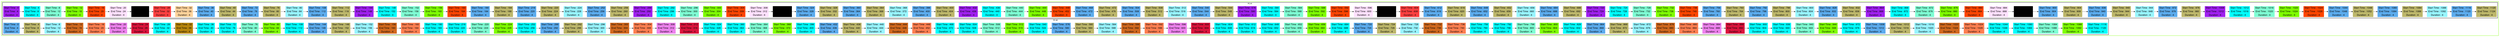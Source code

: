 digraph G {

fontname="Helvetica,Arial,sans-serif"
node [fontname="Helvetica,Arial,sans-serif"]
edge [fontname="Helvetica,Arial,sans-serif"]
graph [rankdir = "LR"];
node [fontsize = "20" shape = "ellipse"];

    subgraph cluster_Mod_0{
        color =chartreuse
        style = bold
        subgraph cluster_0{
           node [style=filled]
           color = black


            "node88" [
               label = "Start Time : 0 | End Time : 4 | Duration : 4"
               shape = "record"
               color = x11purple
            ]

            "node32" [
               label = "Start Time : 4 | End Time : 8 | Duration : 4"
               shape = "record"
               color = aqua
            ]

            "node64" [
               label = "Start Time : 8 | End Time : 12 | Duration : 4"
               shape = "record"
               color = aquamarine
            ]

            "node123" [
               label = "Start Time : 12 | End Time : 16 | Duration : 4"
               shape = "record"
               color = chartreuse
            ]

            "node80" [
               label = "Start Time : 16 | End Time : 20 | Duration : 4"
               shape = "record"
               color = orangered1
            ]

            "node96" [
               label = "Start Time : 20 | End Time : 24 | Duration : 4"
               shape = "record"
               color = thistle1
            ]

            "node155" [
               label = "Start Time : 24 | End Time : 28 | Duration : 4"
               shape = "record"
               color = cornflower
            ]

            "node104" [
               label = "Start Time : 28 | End Time : 32 | Duration : 4"
               shape = "record"
               color = brown1
            ]

            "node106" [
               label = "Start Time : 32 | End Time : 36 | Duration : 4"
               shape = "record"
               color = burlywood1
            ]

            "node1" [
               label = "Start Time : 36 | End Time : 40 | Duration : 4"
               shape = "record"
               color = steelblue2
            ]

            "node167" [
               label = "Start Time : 40 | End Time : 44 | Duration : 4"
               shape = "record"
               color = darkkhaki
            ]

            "node2" [
               label = "Start Time : 72 | End Time : 76 | Duration : 4"
               shape = "record"
               color = steelblue2
            ]

            "node168" [
               label = "Start Time : 76 | End Time : 80 | Duration : 4"
               shape = "record"
               color = darkkhaki
            ]

            "node108" [
               label = "Start Time : 80 | End Time : 84 | Duration : 4"
               shape = "record"
               color = cadetblue1
            ]

            "node3" [
               label = "Start Time : 108 | End Time : 112 | Duration : 4"
               shape = "record"
               color = steelblue2
            ]

            "node169" [
               label = "Start Time : 112 | End Time : 116 | Duration : 4"
               shape = "record"
               color = darkkhaki
            ]

            "node89" [
               label = "Start Time : 144 | End Time : 148 | Duration : 4"
               shape = "record"
               color = x11purple
            ]

            "node36" [
               label = "Start Time : 148 | End Time : 152 | Duration : 4"
               shape = "record"
               color = aqua
            ]

            "node66" [
               label = "Start Time : 152 | End Time : 156 | Duration : 4"
               shape = "record"
               color = aquamarine
            ]

            "node125" [
               label = "Start Time : 156 | End Time : 160 | Duration : 4"
               shape = "record"
               color = chartreuse
            ]

            "node81" [
               label = "Start Time : 160 | End Time : 164 | Duration : 4"
               shape = "record"
               color = orangered1
            ]

            "node5" [
               label = "Start Time : 180 | End Time : 184 | Duration : 4"
               shape = "record"
               color = steelblue2
            ]

            "node171" [
               label = "Start Time : 184 | End Time : 188 | Duration : 4"
               shape = "record"
               color = darkkhaki
            ]

            "node6" [
               label = "Start Time : 216 | End Time : 220 | Duration : 4"
               shape = "record"
               color = steelblue2
            ]

            "node172" [
               label = "Start Time : 220 | End Time : 224 | Duration : 4"
               shape = "record"
               color = darkkhaki
            ]

            "node110" [
               label = "Start Time : 224 | End Time : 228 | Duration : 4"
               shape = "record"
               color = cadetblue1
            ]

            "node7" [
               label = "Start Time : 252 | End Time : 256 | Duration : 4"
               shape = "record"
               color = steelblue2
            ]

            "node173" [
               label = "Start Time : 256 | End Time : 260 | Duration : 4"
               shape = "record"
               color = darkkhaki
            ]

            "node90" [
               label = "Start Time : 288 | End Time : 292 | Duration : 4"
               shape = "record"
               color = x11purple
            ]

            "node40" [
               label = "Start Time : 292 | End Time : 296 | Duration : 4"
               shape = "record"
               color = aqua
            ]

            "node68" [
               label = "Start Time : 296 | End Time : 300 | Duration : 4"
               shape = "record"
               color = aquamarine
            ]

            "node127" [
               label = "Start Time : 300 | End Time : 304 | Duration : 4"
               shape = "record"
               color = chartreuse
            ]

            "node82" [
               label = "Start Time : 304 | End Time : 308 | Duration : 4"
               shape = "record"
               color = orangered1
            ]

            "node97" [
               label = "Start Time : 308 | End Time : 312 | Duration : 4"
               shape = "record"
               color = thistle1
            ]

            "node156" [
               label = "Start Time : 312 | End Time : 316 | Duration : 4"
               shape = "record"
               color = cornflower
            ]

            "node9" [
               label = "Start Time : 324 | End Time : 328 | Duration : 4"
               shape = "record"
               color = steelblue2
            ]

            "node175" [
               label = "Start Time : 328 | End Time : 332 | Duration : 4"
               shape = "record"
               color = darkkhaki
            ]

            "node10" [
               label = "Start Time : 360 | End Time : 364 | Duration : 4"
               shape = "record"
               color = steelblue2
            ]

            "node176" [
               label = "Start Time : 364 | End Time : 368 | Duration : 4"
               shape = "record"
               color = darkkhaki
            ]

            "node112" [
               label = "Start Time : 368 | End Time : 372 | Duration : 4"
               shape = "record"
               color = cadetblue1
            ]

            "node11" [
               label = "Start Time : 396 | End Time : 400 | Duration : 4"
               shape = "record"
               color = steelblue2
            ]

            "node177" [
               label = "Start Time : 400 | End Time : 404 | Duration : 4"
               shape = "record"
               color = darkkhaki
            ]

            "node91" [
               label = "Start Time : 432 | End Time : 436 | Duration : 4"
               shape = "record"
               color = x11purple
            ]

            "node44" [
               label = "Start Time : 436 | End Time : 440 | Duration : 4"
               shape = "record"
               color = aqua
            ]

            "node70" [
               label = "Start Time : 440 | End Time : 444 | Duration : 4"
               shape = "record"
               color = aquamarine
            ]

            "node129" [
               label = "Start Time : 444 | End Time : 448 | Duration : 4"
               shape = "record"
               color = chartreuse
            ]

            "node83" [
               label = "Start Time : 448 | End Time : 452 | Duration : 4"
               shape = "record"
               color = orangered1
            ]

            "node13" [
               label = "Start Time : 468 | End Time : 472 | Duration : 4"
               shape = "record"
               color = steelblue2
            ]

            "node179" [
               label = "Start Time : 472 | End Time : 476 | Duration : 4"
               shape = "record"
               color = darkkhaki
            ]

            "node14" [
               label = "Start Time : 504 | End Time : 508 | Duration : 4"
               shape = "record"
               color = steelblue2
            ]

            "node180" [
               label = "Start Time : 508 | End Time : 512 | Duration : 4"
               shape = "record"
               color = darkkhaki
            ]

            "node114" [
               label = "Start Time : 512 | End Time : 516 | Duration : 4"
               shape = "record"
               color = cadetblue1
            ]

            "node15" [
               label = "Start Time : 540 | End Time : 544 | Duration : 4"
               shape = "record"
               color = steelblue2
            ]

            "node181" [
               label = "Start Time : 544 | End Time : 548 | Duration : 4"
               shape = "record"
               color = darkkhaki
            ]

            "node92" [
               label = "Start Time : 576 | End Time : 580 | Duration : 4"
               shape = "record"
               color = x11purple
            ]

            "node48" [
               label = "Start Time : 580 | End Time : 584 | Duration : 4"
               shape = "record"
               color = aqua
            ]

            "node72" [
               label = "Start Time : 584 | End Time : 588 | Duration : 4"
               shape = "record"
               color = aquamarine
            ]

            "node131" [
               label = "Start Time : 588 | End Time : 592 | Duration : 4"
               shape = "record"
               color = chartreuse
            ]

            "node84" [
               label = "Start Time : 592 | End Time : 596 | Duration : 4"
               shape = "record"
               color = orangered1
            ]

            "node98" [
               label = "Start Time : 596 | End Time : 600 | Duration : 4"
               shape = "record"
               color = thistle1
            ]

            "node157" [
               label = "Start Time : 600 | End Time : 604 | Duration : 4"
               shape = "record"
               color = cornflower
            ]

            "node105" [
               label = "Start Time : 604 | End Time : 608 | Duration : 4"
               shape = "record"
               color = brown1
            ]

            "node17" [
               label = "Start Time : 612 | End Time : 616 | Duration : 4"
               shape = "record"
               color = steelblue2
            ]

            "node183" [
               label = "Start Time : 616 | End Time : 620 | Duration : 4"
               shape = "record"
               color = darkkhaki
            ]

            "node18" [
               label = "Start Time : 648 | End Time : 652 | Duration : 4"
               shape = "record"
               color = steelblue2
            ]

            "node184" [
               label = "Start Time : 652 | End Time : 656 | Duration : 4"
               shape = "record"
               color = darkkhaki
            ]

            "node116" [
               label = "Start Time : 656 | End Time : 660 | Duration : 4"
               shape = "record"
               color = cadetblue1
            ]

            "node19" [
               label = "Start Time : 684 | End Time : 688 | Duration : 4"
               shape = "record"
               color = steelblue2
            ]

            "node185" [
               label = "Start Time : 688 | End Time : 692 | Duration : 4"
               shape = "record"
               color = darkkhaki
            ]

            "node93" [
               label = "Start Time : 720 | End Time : 724 | Duration : 4"
               shape = "record"
               color = x11purple
            ]

            "node52" [
               label = "Start Time : 724 | End Time : 728 | Duration : 4"
               shape = "record"
               color = aqua
            ]

            "node74" [
               label = "Start Time : 728 | End Time : 732 | Duration : 4"
               shape = "record"
               color = aquamarine
            ]

            "node133" [
               label = "Start Time : 732 | End Time : 736 | Duration : 4"
               shape = "record"
               color = chartreuse
            ]

            "node85" [
               label = "Start Time : 736 | End Time : 740 | Duration : 4"
               shape = "record"
               color = orangered1
            ]

            "node21" [
               label = "Start Time : 756 | End Time : 760 | Duration : 4"
               shape = "record"
               color = steelblue2
            ]

            "node187" [
               label = "Start Time : 760 | End Time : 764 | Duration : 4"
               shape = "record"
               color = darkkhaki
            ]

            "node22" [
               label = "Start Time : 792 | End Time : 796 | Duration : 4"
               shape = "record"
               color = steelblue2
            ]

            "node188" [
               label = "Start Time : 796 | End Time : 800 | Duration : 4"
               shape = "record"
               color = darkkhaki
            ]

            "node118" [
               label = "Start Time : 800 | End Time : 804 | Duration : 4"
               shape = "record"
               color = cadetblue1
            ]

            "node23" [
               label = "Start Time : 828 | End Time : 832 | Duration : 4"
               shape = "record"
               color = steelblue2
            ]

            "node189" [
               label = "Start Time : 832 | End Time : 836 | Duration : 4"
               shape = "record"
               color = darkkhaki
            ]

            "node94" [
               label = "Start Time : 864 | End Time : 868 | Duration : 4"
               shape = "record"
               color = x11purple
            ]

            "node56" [
               label = "Start Time : 868 | End Time : 872 | Duration : 4"
               shape = "record"
               color = aqua
            ]

            "node76" [
               label = "Start Time : 872 | End Time : 876 | Duration : 4"
               shape = "record"
               color = aquamarine
            ]

            "node135" [
               label = "Start Time : 876 | End Time : 880 | Duration : 4"
               shape = "record"
               color = chartreuse
            ]

            "node86" [
               label = "Start Time : 880 | End Time : 884 | Duration : 4"
               shape = "record"
               color = orangered1
            ]

            "node99" [
               label = "Start Time : 884 | End Time : 888 | Duration : 4"
               shape = "record"
               color = thistle1
            ]

            "node158" [
               label = "Start Time : 888 | End Time : 892 | Duration : 4"
               shape = "record"
               color = cornflower
            ]

            "node25" [
               label = "Start Time : 900 | End Time : 904 | Duration : 4"
               shape = "record"
               color = steelblue2
            ]

            "node191" [
               label = "Start Time : 904 | End Time : 908 | Duration : 4"
               shape = "record"
               color = darkkhaki
            ]

            "node26" [
               label = "Start Time : 936 | End Time : 940 | Duration : 4"
               shape = "record"
               color = steelblue2
            ]

            "node192" [
               label = "Start Time : 940 | End Time : 944 | Duration : 4"
               shape = "record"
               color = darkkhaki
            ]

            "node120" [
               label = "Start Time : 944 | End Time : 948 | Duration : 4"
               shape = "record"
               color = cadetblue1
            ]

            "node27" [
               label = "Start Time : 972 | End Time : 976 | Duration : 4"
               shape = "record"
               color = steelblue2
            ]

            "node193" [
               label = "Start Time : 976 | End Time : 980 | Duration : 4"
               shape = "record"
               color = darkkhaki
            ]

            "node95" [
               label = "Start Time : 1008 | End Time : 1012 | Duration : 4"
               shape = "record"
               color = x11purple
            ]

            "node60" [
               label = "Start Time : 1012 | End Time : 1016 | Duration : 4"
               shape = "record"
               color = aqua
            ]

            "node78" [
               label = "Start Time : 1016 | End Time : 1020 | Duration : 4"
               shape = "record"
               color = aquamarine
            ]

            "node137" [
               label = "Start Time : 1020 | End Time : 1024 | Duration : 4"
               shape = "record"
               color = chartreuse
            ]

            "node87" [
               label = "Start Time : 1024 | End Time : 1028 | Duration : 4"
               shape = "record"
               color = orangered1
            ]

            "node29" [
               label = "Start Time : 1044 | End Time : 1048 | Duration : 4"
               shape = "record"
               color = steelblue2
            ]

            "node195" [
               label = "Start Time : 1048 | End Time : 1052 | Duration : 4"
               shape = "record"
               color = darkkhaki
            ]

            "node30" [
               label = "Start Time : 1080 | End Time : 1084 | Duration : 4"
               shape = "record"
               color = steelblue2
            ]

            "node196" [
               label = "Start Time : 1084 | End Time : 1088 | Duration : 4"
               shape = "record"
               color = darkkhaki
            ]

            "node122" [
               label = "Start Time : 1088 | End Time : 1092 | Duration : 4"
               shape = "record"
               color = cadetblue1
            ]

            "node31" [
               label = "Start Time : 1116 | End Time : 1120 | Duration : 4"
               shape = "record"
               color = steelblue2
            ]

            "node197" [
               label = "Start Time : 1120 | End Time : 1124 | Duration : 4"
               shape = "record"
               color = darkkhaki
            ]

            node88 -> node32 -> node64 -> node123 -> node80 -> node96 -> node155 -> node104 -> node106 -> node1 -> node167 -> node2 -> node168 -> node108 -> node3 -> node169 -> node89 -> node36 -> node66 -> node125 -> node81 -> node5 -> node171 -> node6 -> node172 -> node110 -> node7 -> node173 -> node90 -> node40 -> node68 -> node127 -> node82 -> node97 -> node156 -> node9 -> node175 -> node10 -> node176 -> node112 -> node11 -> node177 -> node91 -> node44 -> node70 -> node129 -> node83 -> node13 -> node179 -> node14 -> node180 -> node114 -> node15 -> node181 -> node92 -> node48 -> node72 -> node131 -> node84 -> node98 -> node157 -> node105 -> node17 -> node183 -> node18 -> node184 -> node116 -> node19 -> node185 -> node93 -> node52 -> node74 -> node133 -> node85 -> node21 -> node187 -> node22 -> node188 -> node118 -> node23 -> node189 -> node94 -> node56 -> node76 -> node135 -> node86 -> node99 -> node158 -> node25 -> node191 -> node26 -> node192 -> node120 -> node27 -> node193 -> node95 -> node60 -> node78 -> node137 -> node87 -> node29 -> node195 -> node30 -> node196 -> node122 -> node31 -> node197

            label = "PC #1"

        }
        subgraph cluster_1{
           node [style=filled]
           color = black


            "node0" [
               label = "Start Time : 0 | End Time : 4 | Duration : 4"
               shape = "record"
               color = steelblue2
            ]

            "node166" [
               label = "Start Time : 4 | End Time : 8 | Duration : 4"
               shape = "record"
               color = darkkhaki
            ]

            "node107" [
               label = "Start Time : 8 | End Time : 12 | Duration : 4"
               shape = "record"
               color = cadetblue1
            ]

            "node139" [
               label = "Start Time : 12 | End Time : 16 | Duration : 4"
               shape = "record"
               color = chocolate
            ]

            "node147" [
               label = "Start Time : 16 | End Time : 20 | Duration : 4"
               shape = "record"
               color = coral
            ]

            "node100" [
               label = "Start Time : 20 | End Time : 24 | Duration : 4"
               shape = "record"
               color = violet
            ]

            "node159" [
               label = "Start Time : 24 | End Time : 28 | Duration : 4"
               shape = "record"
               color = crimson
            ]

            "node163" [
               label = "Start Time : 28 | End Time : 32 | Duration : 4"
               shape = "record"
               color = cyan
            ]

            "node165" [
               label = "Start Time : 32 | End Time : 36 | Duration : 4"
               shape = "record"
               color = darkgoldenrod
            ]

            "node33" [
               label = "Start Time : 36 | End Time : 40 | Duration : 4"
               shape = "record"
               color = aqua
            ]

            "node34" [
               label = "Start Time : 72 | End Time : 76 | Duration : 4"
               shape = "record"
               color = aqua
            ]

            "node65" [
               label = "Start Time : 76 | End Time : 80 | Duration : 4"
               shape = "record"
               color = aquamarine
            ]

            "node124" [
               label = "Start Time : 80 | End Time : 84 | Duration : 4"
               shape = "record"
               color = chartreuse
            ]

            "node35" [
               label = "Start Time : 108 | End Time : 112 | Duration : 4"
               shape = "record"
               color = aqua
            ]

            "node4" [
               label = "Start Time : 144 | End Time : 148 | Duration : 4"
               shape = "record"
               color = steelblue2
            ]

            "node170" [
               label = "Start Time : 148 | End Time : 152 | Duration : 4"
               shape = "record"
               color = darkkhaki
            ]

            "node109" [
               label = "Start Time : 152 | End Time : 156 | Duration : 4"
               shape = "record"
               color = cadetblue1
            ]

            "node140" [
               label = "Start Time : 156 | End Time : 160 | Duration : 4"
               shape = "record"
               color = chocolate
            ]

            "node148" [
               label = "Start Time : 160 | End Time : 164 | Duration : 4"
               shape = "record"
               color = coral
            ]

            "node37" [
               label = "Start Time : 180 | End Time : 184 | Duration : 4"
               shape = "record"
               color = aqua
            ]

            "node38" [
               label = "Start Time : 216 | End Time : 220 | Duration : 4"
               shape = "record"
               color = aqua
            ]

            "node67" [
               label = "Start Time : 220 | End Time : 224 | Duration : 4"
               shape = "record"
               color = aquamarine
            ]

            "node126" [
               label = "Start Time : 224 | End Time : 228 | Duration : 4"
               shape = "record"
               color = chartreuse
            ]

            "node39" [
               label = "Start Time : 252 | End Time : 256 | Duration : 4"
               shape = "record"
               color = aqua
            ]

            "node8" [
               label = "Start Time : 288 | End Time : 292 | Duration : 4"
               shape = "record"
               color = steelblue2
            ]

            "node174" [
               label = "Start Time : 292 | End Time : 296 | Duration : 4"
               shape = "record"
               color = darkkhaki
            ]

            "node111" [
               label = "Start Time : 296 | End Time : 300 | Duration : 4"
               shape = "record"
               color = cadetblue1
            ]

            "node141" [
               label = "Start Time : 300 | End Time : 304 | Duration : 4"
               shape = "record"
               color = chocolate
            ]

            "node149" [
               label = "Start Time : 304 | End Time : 308 | Duration : 4"
               shape = "record"
               color = coral
            ]

            "node101" [
               label = "Start Time : 308 | End Time : 312 | Duration : 4"
               shape = "record"
               color = violet
            ]

            "node160" [
               label = "Start Time : 312 | End Time : 316 | Duration : 4"
               shape = "record"
               color = crimson
            ]

            "node41" [
               label = "Start Time : 324 | End Time : 328 | Duration : 4"
               shape = "record"
               color = aqua
            ]

            "node42" [
               label = "Start Time : 360 | End Time : 364 | Duration : 4"
               shape = "record"
               color = aqua
            ]

            "node69" [
               label = "Start Time : 364 | End Time : 368 | Duration : 4"
               shape = "record"
               color = aquamarine
            ]

            "node128" [
               label = "Start Time : 368 | End Time : 372 | Duration : 4"
               shape = "record"
               color = chartreuse
            ]

            "node43" [
               label = "Start Time : 396 | End Time : 400 | Duration : 4"
               shape = "record"
               color = aqua
            ]

            "node12" [
               label = "Start Time : 432 | End Time : 436 | Duration : 4"
               shape = "record"
               color = steelblue2
            ]

            "node178" [
               label = "Start Time : 436 | End Time : 440 | Duration : 4"
               shape = "record"
               color = darkkhaki
            ]

            "node113" [
               label = "Start Time : 440 | End Time : 444 | Duration : 4"
               shape = "record"
               color = cadetblue1
            ]

            "node142" [
               label = "Start Time : 444 | End Time : 448 | Duration : 4"
               shape = "record"
               color = chocolate
            ]

            "node150" [
               label = "Start Time : 448 | End Time : 452 | Duration : 4"
               shape = "record"
               color = coral
            ]

            "node45" [
               label = "Start Time : 468 | End Time : 472 | Duration : 4"
               shape = "record"
               color = aqua
            ]

            "node46" [
               label = "Start Time : 504 | End Time : 508 | Duration : 4"
               shape = "record"
               color = aqua
            ]

            "node71" [
               label = "Start Time : 508 | End Time : 512 | Duration : 4"
               shape = "record"
               color = aquamarine
            ]

            "node130" [
               label = "Start Time : 512 | End Time : 516 | Duration : 4"
               shape = "record"
               color = chartreuse
            ]

            "node47" [
               label = "Start Time : 540 | End Time : 544 | Duration : 4"
               shape = "record"
               color = aqua
            ]

            "node16" [
               label = "Start Time : 576 | End Time : 580 | Duration : 4"
               shape = "record"
               color = steelblue2
            ]

            "node182" [
               label = "Start Time : 580 | End Time : 584 | Duration : 4"
               shape = "record"
               color = darkkhaki
            ]

            "node115" [
               label = "Start Time : 584 | End Time : 588 | Duration : 4"
               shape = "record"
               color = cadetblue1
            ]

            "node143" [
               label = "Start Time : 588 | End Time : 592 | Duration : 4"
               shape = "record"
               color = chocolate
            ]

            "node151" [
               label = "Start Time : 592 | End Time : 596 | Duration : 4"
               shape = "record"
               color = coral
            ]

            "node102" [
               label = "Start Time : 596 | End Time : 600 | Duration : 4"
               shape = "record"
               color = violet
            ]

            "node161" [
               label = "Start Time : 600 | End Time : 604 | Duration : 4"
               shape = "record"
               color = crimson
            ]

            "node164" [
               label = "Start Time : 604 | End Time : 608 | Duration : 4"
               shape = "record"
               color = cyan
            ]

            "node49" [
               label = "Start Time : 612 | End Time : 616 | Duration : 4"
               shape = "record"
               color = aqua
            ]

            "node50" [
               label = "Start Time : 648 | End Time : 652 | Duration : 4"
               shape = "record"
               color = aqua
            ]

            "node73" [
               label = "Start Time : 652 | End Time : 656 | Duration : 4"
               shape = "record"
               color = aquamarine
            ]

            "node132" [
               label = "Start Time : 656 | End Time : 660 | Duration : 4"
               shape = "record"
               color = chartreuse
            ]

            "node51" [
               label = "Start Time : 684 | End Time : 688 | Duration : 4"
               shape = "record"
               color = aqua
            ]

            "node20" [
               label = "Start Time : 720 | End Time : 724 | Duration : 4"
               shape = "record"
               color = steelblue2
            ]

            "node186" [
               label = "Start Time : 724 | End Time : 728 | Duration : 4"
               shape = "record"
               color = darkkhaki
            ]

            "node117" [
               label = "Start Time : 728 | End Time : 732 | Duration : 4"
               shape = "record"
               color = cadetblue1
            ]

            "node144" [
               label = "Start Time : 732 | End Time : 736 | Duration : 4"
               shape = "record"
               color = chocolate
            ]

            "node152" [
               label = "Start Time : 736 | End Time : 740 | Duration : 4"
               shape = "record"
               color = coral
            ]

            "node53" [
               label = "Start Time : 756 | End Time : 760 | Duration : 4"
               shape = "record"
               color = aqua
            ]

            "node54" [
               label = "Start Time : 792 | End Time : 796 | Duration : 4"
               shape = "record"
               color = aqua
            ]

            "node75" [
               label = "Start Time : 796 | End Time : 800 | Duration : 4"
               shape = "record"
               color = aquamarine
            ]

            "node134" [
               label = "Start Time : 800 | End Time : 804 | Duration : 4"
               shape = "record"
               color = chartreuse
            ]

            "node55" [
               label = "Start Time : 828 | End Time : 832 | Duration : 4"
               shape = "record"
               color = aqua
            ]

            "node24" [
               label = "Start Time : 864 | End Time : 868 | Duration : 4"
               shape = "record"
               color = steelblue2
            ]

            "node190" [
               label = "Start Time : 868 | End Time : 872 | Duration : 4"
               shape = "record"
               color = darkkhaki
            ]

            "node119" [
               label = "Start Time : 872 | End Time : 876 | Duration : 4"
               shape = "record"
               color = cadetblue1
            ]

            "node145" [
               label = "Start Time : 876 | End Time : 880 | Duration : 4"
               shape = "record"
               color = chocolate
            ]

            "node153" [
               label = "Start Time : 880 | End Time : 884 | Duration : 4"
               shape = "record"
               color = coral
            ]

            "node103" [
               label = "Start Time : 884 | End Time : 888 | Duration : 4"
               shape = "record"
               color = violet
            ]

            "node162" [
               label = "Start Time : 888 | End Time : 892 | Duration : 4"
               shape = "record"
               color = crimson
            ]

            "node57" [
               label = "Start Time : 900 | End Time : 904 | Duration : 4"
               shape = "record"
               color = aqua
            ]

            "node58" [
               label = "Start Time : 936 | End Time : 940 | Duration : 4"
               shape = "record"
               color = aqua
            ]

            "node77" [
               label = "Start Time : 940 | End Time : 944 | Duration : 4"
               shape = "record"
               color = aquamarine
            ]

            "node136" [
               label = "Start Time : 944 | End Time : 948 | Duration : 4"
               shape = "record"
               color = chartreuse
            ]

            "node59" [
               label = "Start Time : 972 | End Time : 976 | Duration : 4"
               shape = "record"
               color = aqua
            ]

            "node28" [
               label = "Start Time : 1008 | End Time : 1012 | Duration : 4"
               shape = "record"
               color = steelblue2
            ]

            "node194" [
               label = "Start Time : 1012 | End Time : 1016 | Duration : 4"
               shape = "record"
               color = darkkhaki
            ]

            "node121" [
               label = "Start Time : 1016 | End Time : 1020 | Duration : 4"
               shape = "record"
               color = cadetblue1
            ]

            "node146" [
               label = "Start Time : 1020 | End Time : 1024 | Duration : 4"
               shape = "record"
               color = chocolate
            ]

            "node154" [
               label = "Start Time : 1024 | End Time : 1028 | Duration : 4"
               shape = "record"
               color = coral
            ]

            "node61" [
               label = "Start Time : 1044 | End Time : 1048 | Duration : 4"
               shape = "record"
               color = aqua
            ]

            "node62" [
               label = "Start Time : 1080 | End Time : 1084 | Duration : 4"
               shape = "record"
               color = aqua
            ]

            "node79" [
               label = "Start Time : 1084 | End Time : 1088 | Duration : 4"
               shape = "record"
               color = aquamarine
            ]

            "node138" [
               label = "Start Time : 1088 | End Time : 1092 | Duration : 4"
               shape = "record"
               color = chartreuse
            ]

            "node63" [
               label = "Start Time : 1116 | End Time : 1120 | Duration : 4"
               shape = "record"
               color = aqua
            ]

            node0 -> node166 -> node107 -> node139 -> node147 -> node100 -> node159 -> node163 -> node165 -> node33 -> node34 -> node65 -> node124 -> node35 -> node4 -> node170 -> node109 -> node140 -> node148 -> node37 -> node38 -> node67 -> node126 -> node39 -> node8 -> node174 -> node111 -> node141 -> node149 -> node101 -> node160 -> node41 -> node42 -> node69 -> node128 -> node43 -> node12 -> node178 -> node113 -> node142 -> node150 -> node45 -> node46 -> node71 -> node130 -> node47 -> node16 -> node182 -> node115 -> node143 -> node151 -> node102 -> node161 -> node164 -> node49 -> node50 -> node73 -> node132 -> node51 -> node20 -> node186 -> node117 -> node144 -> node152 -> node53 -> node54 -> node75 -> node134 -> node55 -> node24 -> node190 -> node119 -> node145 -> node153 -> node103 -> node162 -> node57 -> node58 -> node77 -> node136 -> node59 -> node28 -> node194 -> node121 -> node146 -> node154 -> node61 -> node62 -> node79 -> node138 -> node63

            label = "PC #2"

        }
    }




}

